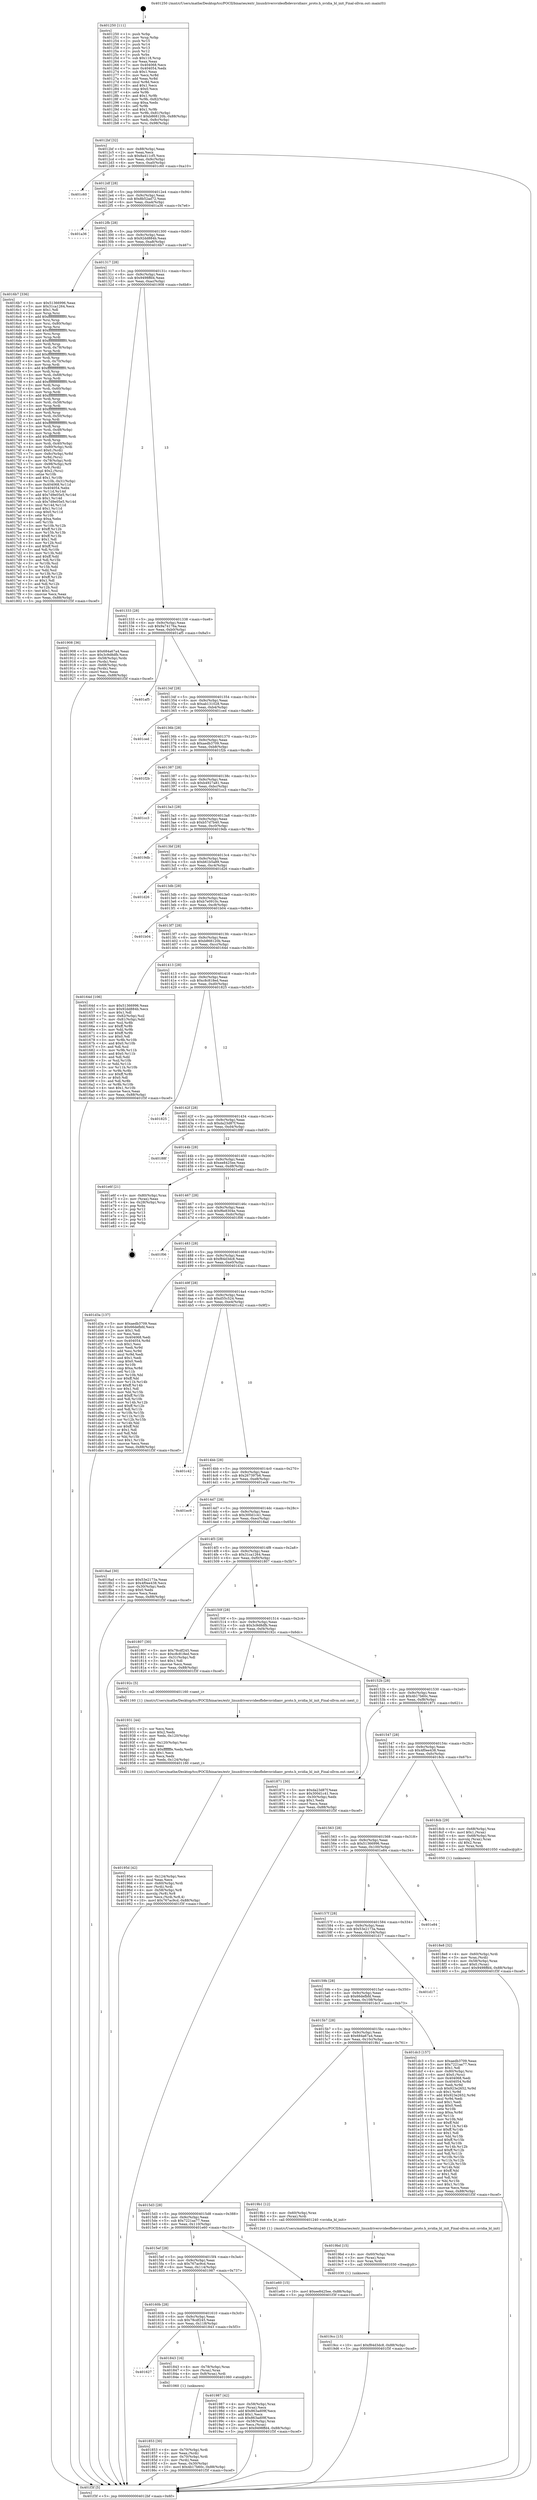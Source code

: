 digraph "0x401250" {
  label = "0x401250 (/mnt/c/Users/mathe/Desktop/tcc/POCII/binaries/extr_linuxdriversvideofbdevnvidianv_proto.h_nvidia_bl_init_Final-ollvm.out::main(0))"
  labelloc = "t"
  node[shape=record]

  Entry [label="",width=0.3,height=0.3,shape=circle,fillcolor=black,style=filled]
  "0x4012bf" [label="{
     0x4012bf [32]\l
     | [instrs]\l
     &nbsp;&nbsp;0x4012bf \<+6\>: mov -0x88(%rbp),%eax\l
     &nbsp;&nbsp;0x4012c5 \<+2\>: mov %eax,%ecx\l
     &nbsp;&nbsp;0x4012c7 \<+6\>: sub $0x8a411cf5,%ecx\l
     &nbsp;&nbsp;0x4012cd \<+6\>: mov %eax,-0x9c(%rbp)\l
     &nbsp;&nbsp;0x4012d3 \<+6\>: mov %ecx,-0xa0(%rbp)\l
     &nbsp;&nbsp;0x4012d9 \<+6\>: je 0000000000401c60 \<main+0xa10\>\l
  }"]
  "0x401c60" [label="{
     0x401c60\l
  }", style=dashed]
  "0x4012df" [label="{
     0x4012df [28]\l
     | [instrs]\l
     &nbsp;&nbsp;0x4012df \<+5\>: jmp 00000000004012e4 \<main+0x94\>\l
     &nbsp;&nbsp;0x4012e4 \<+6\>: mov -0x9c(%rbp),%eax\l
     &nbsp;&nbsp;0x4012ea \<+5\>: sub $0x8b52ad72,%eax\l
     &nbsp;&nbsp;0x4012ef \<+6\>: mov %eax,-0xa4(%rbp)\l
     &nbsp;&nbsp;0x4012f5 \<+6\>: je 0000000000401a36 \<main+0x7e6\>\l
  }"]
  Exit [label="",width=0.3,height=0.3,shape=circle,fillcolor=black,style=filled,peripheries=2]
  "0x401a36" [label="{
     0x401a36\l
  }", style=dashed]
  "0x4012fb" [label="{
     0x4012fb [28]\l
     | [instrs]\l
     &nbsp;&nbsp;0x4012fb \<+5\>: jmp 0000000000401300 \<main+0xb0\>\l
     &nbsp;&nbsp;0x401300 \<+6\>: mov -0x9c(%rbp),%eax\l
     &nbsp;&nbsp;0x401306 \<+5\>: sub $0x92dd884b,%eax\l
     &nbsp;&nbsp;0x40130b \<+6\>: mov %eax,-0xa8(%rbp)\l
     &nbsp;&nbsp;0x401311 \<+6\>: je 00000000004016b7 \<main+0x467\>\l
  }"]
  "0x4019cc" [label="{
     0x4019cc [15]\l
     | [instrs]\l
     &nbsp;&nbsp;0x4019cc \<+10\>: movl $0xf84d3dc8,-0x88(%rbp)\l
     &nbsp;&nbsp;0x4019d6 \<+5\>: jmp 0000000000401f3f \<main+0xcef\>\l
  }"]
  "0x4016b7" [label="{
     0x4016b7 [336]\l
     | [instrs]\l
     &nbsp;&nbsp;0x4016b7 \<+5\>: mov $0x51366996,%eax\l
     &nbsp;&nbsp;0x4016bc \<+5\>: mov $0x31ca1264,%ecx\l
     &nbsp;&nbsp;0x4016c1 \<+2\>: mov $0x1,%dl\l
     &nbsp;&nbsp;0x4016c3 \<+3\>: mov %rsp,%rsi\l
     &nbsp;&nbsp;0x4016c6 \<+4\>: add $0xfffffffffffffff0,%rsi\l
     &nbsp;&nbsp;0x4016ca \<+3\>: mov %rsi,%rsp\l
     &nbsp;&nbsp;0x4016cd \<+4\>: mov %rsi,-0x80(%rbp)\l
     &nbsp;&nbsp;0x4016d1 \<+3\>: mov %rsp,%rsi\l
     &nbsp;&nbsp;0x4016d4 \<+4\>: add $0xfffffffffffffff0,%rsi\l
     &nbsp;&nbsp;0x4016d8 \<+3\>: mov %rsi,%rsp\l
     &nbsp;&nbsp;0x4016db \<+3\>: mov %rsp,%rdi\l
     &nbsp;&nbsp;0x4016de \<+4\>: add $0xfffffffffffffff0,%rdi\l
     &nbsp;&nbsp;0x4016e2 \<+3\>: mov %rdi,%rsp\l
     &nbsp;&nbsp;0x4016e5 \<+4\>: mov %rdi,-0x78(%rbp)\l
     &nbsp;&nbsp;0x4016e9 \<+3\>: mov %rsp,%rdi\l
     &nbsp;&nbsp;0x4016ec \<+4\>: add $0xfffffffffffffff0,%rdi\l
     &nbsp;&nbsp;0x4016f0 \<+3\>: mov %rdi,%rsp\l
     &nbsp;&nbsp;0x4016f3 \<+4\>: mov %rdi,-0x70(%rbp)\l
     &nbsp;&nbsp;0x4016f7 \<+3\>: mov %rsp,%rdi\l
     &nbsp;&nbsp;0x4016fa \<+4\>: add $0xfffffffffffffff0,%rdi\l
     &nbsp;&nbsp;0x4016fe \<+3\>: mov %rdi,%rsp\l
     &nbsp;&nbsp;0x401701 \<+4\>: mov %rdi,-0x68(%rbp)\l
     &nbsp;&nbsp;0x401705 \<+3\>: mov %rsp,%rdi\l
     &nbsp;&nbsp;0x401708 \<+4\>: add $0xfffffffffffffff0,%rdi\l
     &nbsp;&nbsp;0x40170c \<+3\>: mov %rdi,%rsp\l
     &nbsp;&nbsp;0x40170f \<+4\>: mov %rdi,-0x60(%rbp)\l
     &nbsp;&nbsp;0x401713 \<+3\>: mov %rsp,%rdi\l
     &nbsp;&nbsp;0x401716 \<+4\>: add $0xfffffffffffffff0,%rdi\l
     &nbsp;&nbsp;0x40171a \<+3\>: mov %rdi,%rsp\l
     &nbsp;&nbsp;0x40171d \<+4\>: mov %rdi,-0x58(%rbp)\l
     &nbsp;&nbsp;0x401721 \<+3\>: mov %rsp,%rdi\l
     &nbsp;&nbsp;0x401724 \<+4\>: add $0xfffffffffffffff0,%rdi\l
     &nbsp;&nbsp;0x401728 \<+3\>: mov %rdi,%rsp\l
     &nbsp;&nbsp;0x40172b \<+4\>: mov %rdi,-0x50(%rbp)\l
     &nbsp;&nbsp;0x40172f \<+3\>: mov %rsp,%rdi\l
     &nbsp;&nbsp;0x401732 \<+4\>: add $0xfffffffffffffff0,%rdi\l
     &nbsp;&nbsp;0x401736 \<+3\>: mov %rdi,%rsp\l
     &nbsp;&nbsp;0x401739 \<+4\>: mov %rdi,-0x48(%rbp)\l
     &nbsp;&nbsp;0x40173d \<+3\>: mov %rsp,%rdi\l
     &nbsp;&nbsp;0x401740 \<+4\>: add $0xfffffffffffffff0,%rdi\l
     &nbsp;&nbsp;0x401744 \<+3\>: mov %rdi,%rsp\l
     &nbsp;&nbsp;0x401747 \<+4\>: mov %rdi,-0x40(%rbp)\l
     &nbsp;&nbsp;0x40174b \<+4\>: mov -0x80(%rbp),%rdi\l
     &nbsp;&nbsp;0x40174f \<+6\>: movl $0x0,(%rdi)\l
     &nbsp;&nbsp;0x401755 \<+7\>: mov -0x8c(%rbp),%r8d\l
     &nbsp;&nbsp;0x40175c \<+3\>: mov %r8d,(%rsi)\l
     &nbsp;&nbsp;0x40175f \<+4\>: mov -0x78(%rbp),%rdi\l
     &nbsp;&nbsp;0x401763 \<+7\>: mov -0x98(%rbp),%r9\l
     &nbsp;&nbsp;0x40176a \<+3\>: mov %r9,(%rdi)\l
     &nbsp;&nbsp;0x40176d \<+3\>: cmpl $0x2,(%rsi)\l
     &nbsp;&nbsp;0x401770 \<+4\>: setne %r10b\l
     &nbsp;&nbsp;0x401774 \<+4\>: and $0x1,%r10b\l
     &nbsp;&nbsp;0x401778 \<+4\>: mov %r10b,-0x31(%rbp)\l
     &nbsp;&nbsp;0x40177c \<+8\>: mov 0x404068,%r11d\l
     &nbsp;&nbsp;0x401784 \<+7\>: mov 0x404054,%ebx\l
     &nbsp;&nbsp;0x40178b \<+3\>: mov %r11d,%r14d\l
     &nbsp;&nbsp;0x40178e \<+7\>: add $0x7d9e05e5,%r14d\l
     &nbsp;&nbsp;0x401795 \<+4\>: sub $0x1,%r14d\l
     &nbsp;&nbsp;0x401799 \<+7\>: sub $0x7d9e05e5,%r14d\l
     &nbsp;&nbsp;0x4017a0 \<+4\>: imul %r14d,%r11d\l
     &nbsp;&nbsp;0x4017a4 \<+4\>: and $0x1,%r11d\l
     &nbsp;&nbsp;0x4017a8 \<+4\>: cmp $0x0,%r11d\l
     &nbsp;&nbsp;0x4017ac \<+4\>: sete %r10b\l
     &nbsp;&nbsp;0x4017b0 \<+3\>: cmp $0xa,%ebx\l
     &nbsp;&nbsp;0x4017b3 \<+4\>: setl %r15b\l
     &nbsp;&nbsp;0x4017b7 \<+3\>: mov %r10b,%r12b\l
     &nbsp;&nbsp;0x4017ba \<+4\>: xor $0xff,%r12b\l
     &nbsp;&nbsp;0x4017be \<+3\>: mov %r15b,%r13b\l
     &nbsp;&nbsp;0x4017c1 \<+4\>: xor $0xff,%r13b\l
     &nbsp;&nbsp;0x4017c5 \<+3\>: xor $0x1,%dl\l
     &nbsp;&nbsp;0x4017c8 \<+3\>: mov %r12b,%sil\l
     &nbsp;&nbsp;0x4017cb \<+4\>: and $0xff,%sil\l
     &nbsp;&nbsp;0x4017cf \<+3\>: and %dl,%r10b\l
     &nbsp;&nbsp;0x4017d2 \<+3\>: mov %r13b,%dil\l
     &nbsp;&nbsp;0x4017d5 \<+4\>: and $0xff,%dil\l
     &nbsp;&nbsp;0x4017d9 \<+3\>: and %dl,%r15b\l
     &nbsp;&nbsp;0x4017dc \<+3\>: or %r10b,%sil\l
     &nbsp;&nbsp;0x4017df \<+3\>: or %r15b,%dil\l
     &nbsp;&nbsp;0x4017e2 \<+3\>: xor %dil,%sil\l
     &nbsp;&nbsp;0x4017e5 \<+3\>: or %r13b,%r12b\l
     &nbsp;&nbsp;0x4017e8 \<+4\>: xor $0xff,%r12b\l
     &nbsp;&nbsp;0x4017ec \<+3\>: or $0x1,%dl\l
     &nbsp;&nbsp;0x4017ef \<+3\>: and %dl,%r12b\l
     &nbsp;&nbsp;0x4017f2 \<+3\>: or %r12b,%sil\l
     &nbsp;&nbsp;0x4017f5 \<+4\>: test $0x1,%sil\l
     &nbsp;&nbsp;0x4017f9 \<+3\>: cmovne %ecx,%eax\l
     &nbsp;&nbsp;0x4017fc \<+6\>: mov %eax,-0x88(%rbp)\l
     &nbsp;&nbsp;0x401802 \<+5\>: jmp 0000000000401f3f \<main+0xcef\>\l
  }"]
  "0x401317" [label="{
     0x401317 [28]\l
     | [instrs]\l
     &nbsp;&nbsp;0x401317 \<+5\>: jmp 000000000040131c \<main+0xcc\>\l
     &nbsp;&nbsp;0x40131c \<+6\>: mov -0x9c(%rbp),%eax\l
     &nbsp;&nbsp;0x401322 \<+5\>: sub $0x9498ffd4,%eax\l
     &nbsp;&nbsp;0x401327 \<+6\>: mov %eax,-0xac(%rbp)\l
     &nbsp;&nbsp;0x40132d \<+6\>: je 0000000000401908 \<main+0x6b8\>\l
  }"]
  "0x4019bd" [label="{
     0x4019bd [15]\l
     | [instrs]\l
     &nbsp;&nbsp;0x4019bd \<+4\>: mov -0x60(%rbp),%rax\l
     &nbsp;&nbsp;0x4019c1 \<+3\>: mov (%rax),%rax\l
     &nbsp;&nbsp;0x4019c4 \<+3\>: mov %rax,%rdi\l
     &nbsp;&nbsp;0x4019c7 \<+5\>: call 0000000000401030 \<free@plt\>\l
     | [calls]\l
     &nbsp;&nbsp;0x401030 \{1\} (unknown)\l
  }"]
  "0x401908" [label="{
     0x401908 [36]\l
     | [instrs]\l
     &nbsp;&nbsp;0x401908 \<+5\>: mov $0x684a67a4,%eax\l
     &nbsp;&nbsp;0x40190d \<+5\>: mov $0x3c9d8dfb,%ecx\l
     &nbsp;&nbsp;0x401912 \<+4\>: mov -0x58(%rbp),%rdx\l
     &nbsp;&nbsp;0x401916 \<+2\>: mov (%rdx),%esi\l
     &nbsp;&nbsp;0x401918 \<+4\>: mov -0x68(%rbp),%rdx\l
     &nbsp;&nbsp;0x40191c \<+2\>: cmp (%rdx),%esi\l
     &nbsp;&nbsp;0x40191e \<+3\>: cmovl %ecx,%eax\l
     &nbsp;&nbsp;0x401921 \<+6\>: mov %eax,-0x88(%rbp)\l
     &nbsp;&nbsp;0x401927 \<+5\>: jmp 0000000000401f3f \<main+0xcef\>\l
  }"]
  "0x401333" [label="{
     0x401333 [28]\l
     | [instrs]\l
     &nbsp;&nbsp;0x401333 \<+5\>: jmp 0000000000401338 \<main+0xe8\>\l
     &nbsp;&nbsp;0x401338 \<+6\>: mov -0x9c(%rbp),%eax\l
     &nbsp;&nbsp;0x40133e \<+5\>: sub $0x9a74176a,%eax\l
     &nbsp;&nbsp;0x401343 \<+6\>: mov %eax,-0xb0(%rbp)\l
     &nbsp;&nbsp;0x401349 \<+6\>: je 0000000000401af5 \<main+0x8a5\>\l
  }"]
  "0x40195d" [label="{
     0x40195d [42]\l
     | [instrs]\l
     &nbsp;&nbsp;0x40195d \<+6\>: mov -0x124(%rbp),%ecx\l
     &nbsp;&nbsp;0x401963 \<+3\>: imul %eax,%ecx\l
     &nbsp;&nbsp;0x401966 \<+4\>: mov -0x60(%rbp),%rdi\l
     &nbsp;&nbsp;0x40196a \<+3\>: mov (%rdi),%rdi\l
     &nbsp;&nbsp;0x40196d \<+4\>: mov -0x58(%rbp),%r8\l
     &nbsp;&nbsp;0x401971 \<+3\>: movslq (%r8),%r8\l
     &nbsp;&nbsp;0x401974 \<+4\>: mov %ecx,(%rdi,%r8,4)\l
     &nbsp;&nbsp;0x401978 \<+10\>: movl $0x767ac9cd,-0x88(%rbp)\l
     &nbsp;&nbsp;0x401982 \<+5\>: jmp 0000000000401f3f \<main+0xcef\>\l
  }"]
  "0x401af5" [label="{
     0x401af5\l
  }", style=dashed]
  "0x40134f" [label="{
     0x40134f [28]\l
     | [instrs]\l
     &nbsp;&nbsp;0x40134f \<+5\>: jmp 0000000000401354 \<main+0x104\>\l
     &nbsp;&nbsp;0x401354 \<+6\>: mov -0x9c(%rbp),%eax\l
     &nbsp;&nbsp;0x40135a \<+5\>: sub $0xab131028,%eax\l
     &nbsp;&nbsp;0x40135f \<+6\>: mov %eax,-0xb4(%rbp)\l
     &nbsp;&nbsp;0x401365 \<+6\>: je 0000000000401ced \<main+0xa9d\>\l
  }"]
  "0x401931" [label="{
     0x401931 [44]\l
     | [instrs]\l
     &nbsp;&nbsp;0x401931 \<+2\>: xor %ecx,%ecx\l
     &nbsp;&nbsp;0x401933 \<+5\>: mov $0x2,%edx\l
     &nbsp;&nbsp;0x401938 \<+6\>: mov %edx,-0x120(%rbp)\l
     &nbsp;&nbsp;0x40193e \<+1\>: cltd\l
     &nbsp;&nbsp;0x40193f \<+6\>: mov -0x120(%rbp),%esi\l
     &nbsp;&nbsp;0x401945 \<+2\>: idiv %esi\l
     &nbsp;&nbsp;0x401947 \<+6\>: imul $0xfffffffe,%edx,%edx\l
     &nbsp;&nbsp;0x40194d \<+3\>: sub $0x1,%ecx\l
     &nbsp;&nbsp;0x401950 \<+2\>: sub %ecx,%edx\l
     &nbsp;&nbsp;0x401952 \<+6\>: mov %edx,-0x124(%rbp)\l
     &nbsp;&nbsp;0x401958 \<+5\>: call 0000000000401160 \<next_i\>\l
     | [calls]\l
     &nbsp;&nbsp;0x401160 \{1\} (/mnt/c/Users/mathe/Desktop/tcc/POCII/binaries/extr_linuxdriversvideofbdevnvidianv_proto.h_nvidia_bl_init_Final-ollvm.out::next_i)\l
  }"]
  "0x401ced" [label="{
     0x401ced\l
  }", style=dashed]
  "0x40136b" [label="{
     0x40136b [28]\l
     | [instrs]\l
     &nbsp;&nbsp;0x40136b \<+5\>: jmp 0000000000401370 \<main+0x120\>\l
     &nbsp;&nbsp;0x401370 \<+6\>: mov -0x9c(%rbp),%eax\l
     &nbsp;&nbsp;0x401376 \<+5\>: sub $0xaedb3709,%eax\l
     &nbsp;&nbsp;0x40137b \<+6\>: mov %eax,-0xb8(%rbp)\l
     &nbsp;&nbsp;0x401381 \<+6\>: je 0000000000401f2b \<main+0xcdb\>\l
  }"]
  "0x4018e8" [label="{
     0x4018e8 [32]\l
     | [instrs]\l
     &nbsp;&nbsp;0x4018e8 \<+4\>: mov -0x60(%rbp),%rdi\l
     &nbsp;&nbsp;0x4018ec \<+3\>: mov %rax,(%rdi)\l
     &nbsp;&nbsp;0x4018ef \<+4\>: mov -0x58(%rbp),%rax\l
     &nbsp;&nbsp;0x4018f3 \<+6\>: movl $0x0,(%rax)\l
     &nbsp;&nbsp;0x4018f9 \<+10\>: movl $0x9498ffd4,-0x88(%rbp)\l
     &nbsp;&nbsp;0x401903 \<+5\>: jmp 0000000000401f3f \<main+0xcef\>\l
  }"]
  "0x401f2b" [label="{
     0x401f2b\l
  }", style=dashed]
  "0x401387" [label="{
     0x401387 [28]\l
     | [instrs]\l
     &nbsp;&nbsp;0x401387 \<+5\>: jmp 000000000040138c \<main+0x13c\>\l
     &nbsp;&nbsp;0x40138c \<+6\>: mov -0x9c(%rbp),%eax\l
     &nbsp;&nbsp;0x401392 \<+5\>: sub $0xb4927a81,%eax\l
     &nbsp;&nbsp;0x401397 \<+6\>: mov %eax,-0xbc(%rbp)\l
     &nbsp;&nbsp;0x40139d \<+6\>: je 0000000000401cc3 \<main+0xa73\>\l
  }"]
  "0x401853" [label="{
     0x401853 [30]\l
     | [instrs]\l
     &nbsp;&nbsp;0x401853 \<+4\>: mov -0x70(%rbp),%rdi\l
     &nbsp;&nbsp;0x401857 \<+2\>: mov %eax,(%rdi)\l
     &nbsp;&nbsp;0x401859 \<+4\>: mov -0x70(%rbp),%rdi\l
     &nbsp;&nbsp;0x40185d \<+2\>: mov (%rdi),%eax\l
     &nbsp;&nbsp;0x40185f \<+3\>: mov %eax,-0x30(%rbp)\l
     &nbsp;&nbsp;0x401862 \<+10\>: movl $0x4b17b60c,-0x88(%rbp)\l
     &nbsp;&nbsp;0x40186c \<+5\>: jmp 0000000000401f3f \<main+0xcef\>\l
  }"]
  "0x401cc3" [label="{
     0x401cc3\l
  }", style=dashed]
  "0x4013a3" [label="{
     0x4013a3 [28]\l
     | [instrs]\l
     &nbsp;&nbsp;0x4013a3 \<+5\>: jmp 00000000004013a8 \<main+0x158\>\l
     &nbsp;&nbsp;0x4013a8 \<+6\>: mov -0x9c(%rbp),%eax\l
     &nbsp;&nbsp;0x4013ae \<+5\>: sub $0xb57d7b40,%eax\l
     &nbsp;&nbsp;0x4013b3 \<+6\>: mov %eax,-0xc0(%rbp)\l
     &nbsp;&nbsp;0x4013b9 \<+6\>: je 00000000004019db \<main+0x78b\>\l
  }"]
  "0x401627" [label="{
     0x401627\l
  }", style=dashed]
  "0x4019db" [label="{
     0x4019db\l
  }", style=dashed]
  "0x4013bf" [label="{
     0x4013bf [28]\l
     | [instrs]\l
     &nbsp;&nbsp;0x4013bf \<+5\>: jmp 00000000004013c4 \<main+0x174\>\l
     &nbsp;&nbsp;0x4013c4 \<+6\>: mov -0x9c(%rbp),%eax\l
     &nbsp;&nbsp;0x4013ca \<+5\>: sub $0xb61b5a89,%eax\l
     &nbsp;&nbsp;0x4013cf \<+6\>: mov %eax,-0xc4(%rbp)\l
     &nbsp;&nbsp;0x4013d5 \<+6\>: je 0000000000401d26 \<main+0xad6\>\l
  }"]
  "0x401843" [label="{
     0x401843 [16]\l
     | [instrs]\l
     &nbsp;&nbsp;0x401843 \<+4\>: mov -0x78(%rbp),%rax\l
     &nbsp;&nbsp;0x401847 \<+3\>: mov (%rax),%rax\l
     &nbsp;&nbsp;0x40184a \<+4\>: mov 0x8(%rax),%rdi\l
     &nbsp;&nbsp;0x40184e \<+5\>: call 0000000000401060 \<atoi@plt\>\l
     | [calls]\l
     &nbsp;&nbsp;0x401060 \{1\} (unknown)\l
  }"]
  "0x401d26" [label="{
     0x401d26\l
  }", style=dashed]
  "0x4013db" [label="{
     0x4013db [28]\l
     | [instrs]\l
     &nbsp;&nbsp;0x4013db \<+5\>: jmp 00000000004013e0 \<main+0x190\>\l
     &nbsp;&nbsp;0x4013e0 \<+6\>: mov -0x9c(%rbp),%eax\l
     &nbsp;&nbsp;0x4013e6 \<+5\>: sub $0xb7e0910c,%eax\l
     &nbsp;&nbsp;0x4013eb \<+6\>: mov %eax,-0xc8(%rbp)\l
     &nbsp;&nbsp;0x4013f1 \<+6\>: je 0000000000401b04 \<main+0x8b4\>\l
  }"]
  "0x40160b" [label="{
     0x40160b [28]\l
     | [instrs]\l
     &nbsp;&nbsp;0x40160b \<+5\>: jmp 0000000000401610 \<main+0x3c0\>\l
     &nbsp;&nbsp;0x401610 \<+6\>: mov -0x9c(%rbp),%eax\l
     &nbsp;&nbsp;0x401616 \<+5\>: sub $0x78cdf245,%eax\l
     &nbsp;&nbsp;0x40161b \<+6\>: mov %eax,-0x118(%rbp)\l
     &nbsp;&nbsp;0x401621 \<+6\>: je 0000000000401843 \<main+0x5f3\>\l
  }"]
  "0x401b04" [label="{
     0x401b04\l
  }", style=dashed]
  "0x4013f7" [label="{
     0x4013f7 [28]\l
     | [instrs]\l
     &nbsp;&nbsp;0x4013f7 \<+5\>: jmp 00000000004013fc \<main+0x1ac\>\l
     &nbsp;&nbsp;0x4013fc \<+6\>: mov -0x9c(%rbp),%eax\l
     &nbsp;&nbsp;0x401402 \<+5\>: sub $0xb868120b,%eax\l
     &nbsp;&nbsp;0x401407 \<+6\>: mov %eax,-0xcc(%rbp)\l
     &nbsp;&nbsp;0x40140d \<+6\>: je 000000000040164d \<main+0x3fd\>\l
  }"]
  "0x401987" [label="{
     0x401987 [42]\l
     | [instrs]\l
     &nbsp;&nbsp;0x401987 \<+4\>: mov -0x58(%rbp),%rax\l
     &nbsp;&nbsp;0x40198b \<+2\>: mov (%rax),%ecx\l
     &nbsp;&nbsp;0x40198d \<+6\>: add $0x863ad09f,%ecx\l
     &nbsp;&nbsp;0x401993 \<+3\>: add $0x1,%ecx\l
     &nbsp;&nbsp;0x401996 \<+6\>: sub $0x863ad09f,%ecx\l
     &nbsp;&nbsp;0x40199c \<+4\>: mov -0x58(%rbp),%rax\l
     &nbsp;&nbsp;0x4019a0 \<+2\>: mov %ecx,(%rax)\l
     &nbsp;&nbsp;0x4019a2 \<+10\>: movl $0x9498ffd4,-0x88(%rbp)\l
     &nbsp;&nbsp;0x4019ac \<+5\>: jmp 0000000000401f3f \<main+0xcef\>\l
  }"]
  "0x40164d" [label="{
     0x40164d [106]\l
     | [instrs]\l
     &nbsp;&nbsp;0x40164d \<+5\>: mov $0x51366996,%eax\l
     &nbsp;&nbsp;0x401652 \<+5\>: mov $0x92dd884b,%ecx\l
     &nbsp;&nbsp;0x401657 \<+2\>: mov $0x1,%dl\l
     &nbsp;&nbsp;0x401659 \<+7\>: mov -0x82(%rbp),%sil\l
     &nbsp;&nbsp;0x401660 \<+7\>: mov -0x81(%rbp),%dil\l
     &nbsp;&nbsp;0x401667 \<+3\>: mov %sil,%r8b\l
     &nbsp;&nbsp;0x40166a \<+4\>: xor $0xff,%r8b\l
     &nbsp;&nbsp;0x40166e \<+3\>: mov %dil,%r9b\l
     &nbsp;&nbsp;0x401671 \<+4\>: xor $0xff,%r9b\l
     &nbsp;&nbsp;0x401675 \<+3\>: xor $0x0,%dl\l
     &nbsp;&nbsp;0x401678 \<+3\>: mov %r8b,%r10b\l
     &nbsp;&nbsp;0x40167b \<+4\>: and $0x0,%r10b\l
     &nbsp;&nbsp;0x40167f \<+3\>: and %dl,%sil\l
     &nbsp;&nbsp;0x401682 \<+3\>: mov %r9b,%r11b\l
     &nbsp;&nbsp;0x401685 \<+4\>: and $0x0,%r11b\l
     &nbsp;&nbsp;0x401689 \<+3\>: and %dl,%dil\l
     &nbsp;&nbsp;0x40168c \<+3\>: or %sil,%r10b\l
     &nbsp;&nbsp;0x40168f \<+3\>: or %dil,%r11b\l
     &nbsp;&nbsp;0x401692 \<+3\>: xor %r11b,%r10b\l
     &nbsp;&nbsp;0x401695 \<+3\>: or %r9b,%r8b\l
     &nbsp;&nbsp;0x401698 \<+4\>: xor $0xff,%r8b\l
     &nbsp;&nbsp;0x40169c \<+3\>: or $0x0,%dl\l
     &nbsp;&nbsp;0x40169f \<+3\>: and %dl,%r8b\l
     &nbsp;&nbsp;0x4016a2 \<+3\>: or %r8b,%r10b\l
     &nbsp;&nbsp;0x4016a5 \<+4\>: test $0x1,%r10b\l
     &nbsp;&nbsp;0x4016a9 \<+3\>: cmovne %ecx,%eax\l
     &nbsp;&nbsp;0x4016ac \<+6\>: mov %eax,-0x88(%rbp)\l
     &nbsp;&nbsp;0x4016b2 \<+5\>: jmp 0000000000401f3f \<main+0xcef\>\l
  }"]
  "0x401413" [label="{
     0x401413 [28]\l
     | [instrs]\l
     &nbsp;&nbsp;0x401413 \<+5\>: jmp 0000000000401418 \<main+0x1c8\>\l
     &nbsp;&nbsp;0x401418 \<+6\>: mov -0x9c(%rbp),%eax\l
     &nbsp;&nbsp;0x40141e \<+5\>: sub $0xc8c818ed,%eax\l
     &nbsp;&nbsp;0x401423 \<+6\>: mov %eax,-0xd0(%rbp)\l
     &nbsp;&nbsp;0x401429 \<+6\>: je 0000000000401825 \<main+0x5d5\>\l
  }"]
  "0x401f3f" [label="{
     0x401f3f [5]\l
     | [instrs]\l
     &nbsp;&nbsp;0x401f3f \<+5\>: jmp 00000000004012bf \<main+0x6f\>\l
  }"]
  "0x401250" [label="{
     0x401250 [111]\l
     | [instrs]\l
     &nbsp;&nbsp;0x401250 \<+1\>: push %rbp\l
     &nbsp;&nbsp;0x401251 \<+3\>: mov %rsp,%rbp\l
     &nbsp;&nbsp;0x401254 \<+2\>: push %r15\l
     &nbsp;&nbsp;0x401256 \<+2\>: push %r14\l
     &nbsp;&nbsp;0x401258 \<+2\>: push %r13\l
     &nbsp;&nbsp;0x40125a \<+2\>: push %r12\l
     &nbsp;&nbsp;0x40125c \<+1\>: push %rbx\l
     &nbsp;&nbsp;0x40125d \<+7\>: sub $0x118,%rsp\l
     &nbsp;&nbsp;0x401264 \<+2\>: xor %eax,%eax\l
     &nbsp;&nbsp;0x401266 \<+7\>: mov 0x404068,%ecx\l
     &nbsp;&nbsp;0x40126d \<+7\>: mov 0x404054,%edx\l
     &nbsp;&nbsp;0x401274 \<+3\>: sub $0x1,%eax\l
     &nbsp;&nbsp;0x401277 \<+3\>: mov %ecx,%r8d\l
     &nbsp;&nbsp;0x40127a \<+3\>: add %eax,%r8d\l
     &nbsp;&nbsp;0x40127d \<+4\>: imul %r8d,%ecx\l
     &nbsp;&nbsp;0x401281 \<+3\>: and $0x1,%ecx\l
     &nbsp;&nbsp;0x401284 \<+3\>: cmp $0x0,%ecx\l
     &nbsp;&nbsp;0x401287 \<+4\>: sete %r9b\l
     &nbsp;&nbsp;0x40128b \<+4\>: and $0x1,%r9b\l
     &nbsp;&nbsp;0x40128f \<+7\>: mov %r9b,-0x82(%rbp)\l
     &nbsp;&nbsp;0x401296 \<+3\>: cmp $0xa,%edx\l
     &nbsp;&nbsp;0x401299 \<+4\>: setl %r9b\l
     &nbsp;&nbsp;0x40129d \<+4\>: and $0x1,%r9b\l
     &nbsp;&nbsp;0x4012a1 \<+7\>: mov %r9b,-0x81(%rbp)\l
     &nbsp;&nbsp;0x4012a8 \<+10\>: movl $0xb868120b,-0x88(%rbp)\l
     &nbsp;&nbsp;0x4012b2 \<+6\>: mov %edi,-0x8c(%rbp)\l
     &nbsp;&nbsp;0x4012b8 \<+7\>: mov %rsi,-0x98(%rbp)\l
  }"]
  "0x4015ef" [label="{
     0x4015ef [28]\l
     | [instrs]\l
     &nbsp;&nbsp;0x4015ef \<+5\>: jmp 00000000004015f4 \<main+0x3a4\>\l
     &nbsp;&nbsp;0x4015f4 \<+6\>: mov -0x9c(%rbp),%eax\l
     &nbsp;&nbsp;0x4015fa \<+5\>: sub $0x767ac9cd,%eax\l
     &nbsp;&nbsp;0x4015ff \<+6\>: mov %eax,-0x114(%rbp)\l
     &nbsp;&nbsp;0x401605 \<+6\>: je 0000000000401987 \<main+0x737\>\l
  }"]
  "0x401e60" [label="{
     0x401e60 [15]\l
     | [instrs]\l
     &nbsp;&nbsp;0x401e60 \<+10\>: movl $0xee8425ee,-0x88(%rbp)\l
     &nbsp;&nbsp;0x401e6a \<+5\>: jmp 0000000000401f3f \<main+0xcef\>\l
  }"]
  "0x401825" [label="{
     0x401825\l
  }", style=dashed]
  "0x40142f" [label="{
     0x40142f [28]\l
     | [instrs]\l
     &nbsp;&nbsp;0x40142f \<+5\>: jmp 0000000000401434 \<main+0x1e4\>\l
     &nbsp;&nbsp;0x401434 \<+6\>: mov -0x9c(%rbp),%eax\l
     &nbsp;&nbsp;0x40143a \<+5\>: sub $0xda23d87f,%eax\l
     &nbsp;&nbsp;0x40143f \<+6\>: mov %eax,-0xd4(%rbp)\l
     &nbsp;&nbsp;0x401445 \<+6\>: je 000000000040188f \<main+0x63f\>\l
  }"]
  "0x4015d3" [label="{
     0x4015d3 [28]\l
     | [instrs]\l
     &nbsp;&nbsp;0x4015d3 \<+5\>: jmp 00000000004015d8 \<main+0x388\>\l
     &nbsp;&nbsp;0x4015d8 \<+6\>: mov -0x9c(%rbp),%eax\l
     &nbsp;&nbsp;0x4015de \<+5\>: sub $0x7221aa77,%eax\l
     &nbsp;&nbsp;0x4015e3 \<+6\>: mov %eax,-0x110(%rbp)\l
     &nbsp;&nbsp;0x4015e9 \<+6\>: je 0000000000401e60 \<main+0xc10\>\l
  }"]
  "0x40188f" [label="{
     0x40188f\l
  }", style=dashed]
  "0x40144b" [label="{
     0x40144b [28]\l
     | [instrs]\l
     &nbsp;&nbsp;0x40144b \<+5\>: jmp 0000000000401450 \<main+0x200\>\l
     &nbsp;&nbsp;0x401450 \<+6\>: mov -0x9c(%rbp),%eax\l
     &nbsp;&nbsp;0x401456 \<+5\>: sub $0xee8425ee,%eax\l
     &nbsp;&nbsp;0x40145b \<+6\>: mov %eax,-0xd8(%rbp)\l
     &nbsp;&nbsp;0x401461 \<+6\>: je 0000000000401e6f \<main+0xc1f\>\l
  }"]
  "0x4019b1" [label="{
     0x4019b1 [12]\l
     | [instrs]\l
     &nbsp;&nbsp;0x4019b1 \<+4\>: mov -0x60(%rbp),%rax\l
     &nbsp;&nbsp;0x4019b5 \<+3\>: mov (%rax),%rdi\l
     &nbsp;&nbsp;0x4019b8 \<+5\>: call 0000000000401240 \<nvidia_bl_init\>\l
     | [calls]\l
     &nbsp;&nbsp;0x401240 \{1\} (/mnt/c/Users/mathe/Desktop/tcc/POCII/binaries/extr_linuxdriversvideofbdevnvidianv_proto.h_nvidia_bl_init_Final-ollvm.out::nvidia_bl_init)\l
  }"]
  "0x401e6f" [label="{
     0x401e6f [21]\l
     | [instrs]\l
     &nbsp;&nbsp;0x401e6f \<+4\>: mov -0x80(%rbp),%rax\l
     &nbsp;&nbsp;0x401e73 \<+2\>: mov (%rax),%eax\l
     &nbsp;&nbsp;0x401e75 \<+4\>: lea -0x28(%rbp),%rsp\l
     &nbsp;&nbsp;0x401e79 \<+1\>: pop %rbx\l
     &nbsp;&nbsp;0x401e7a \<+2\>: pop %r12\l
     &nbsp;&nbsp;0x401e7c \<+2\>: pop %r13\l
     &nbsp;&nbsp;0x401e7e \<+2\>: pop %r14\l
     &nbsp;&nbsp;0x401e80 \<+2\>: pop %r15\l
     &nbsp;&nbsp;0x401e82 \<+1\>: pop %rbp\l
     &nbsp;&nbsp;0x401e83 \<+1\>: ret\l
  }"]
  "0x401467" [label="{
     0x401467 [28]\l
     | [instrs]\l
     &nbsp;&nbsp;0x401467 \<+5\>: jmp 000000000040146c \<main+0x21c\>\l
     &nbsp;&nbsp;0x40146c \<+6\>: mov -0x9c(%rbp),%eax\l
     &nbsp;&nbsp;0x401472 \<+5\>: sub $0xf6e8304e,%eax\l
     &nbsp;&nbsp;0x401477 \<+6\>: mov %eax,-0xdc(%rbp)\l
     &nbsp;&nbsp;0x40147d \<+6\>: je 0000000000401f06 \<main+0xcb6\>\l
  }"]
  "0x4015b7" [label="{
     0x4015b7 [28]\l
     | [instrs]\l
     &nbsp;&nbsp;0x4015b7 \<+5\>: jmp 00000000004015bc \<main+0x36c\>\l
     &nbsp;&nbsp;0x4015bc \<+6\>: mov -0x9c(%rbp),%eax\l
     &nbsp;&nbsp;0x4015c2 \<+5\>: sub $0x684a67a4,%eax\l
     &nbsp;&nbsp;0x4015c7 \<+6\>: mov %eax,-0x10c(%rbp)\l
     &nbsp;&nbsp;0x4015cd \<+6\>: je 00000000004019b1 \<main+0x761\>\l
  }"]
  "0x401f06" [label="{
     0x401f06\l
  }", style=dashed]
  "0x401483" [label="{
     0x401483 [28]\l
     | [instrs]\l
     &nbsp;&nbsp;0x401483 \<+5\>: jmp 0000000000401488 \<main+0x238\>\l
     &nbsp;&nbsp;0x401488 \<+6\>: mov -0x9c(%rbp),%eax\l
     &nbsp;&nbsp;0x40148e \<+5\>: sub $0xf84d3dc8,%eax\l
     &nbsp;&nbsp;0x401493 \<+6\>: mov %eax,-0xe0(%rbp)\l
     &nbsp;&nbsp;0x401499 \<+6\>: je 0000000000401d3a \<main+0xaea\>\l
  }"]
  "0x401dc3" [label="{
     0x401dc3 [157]\l
     | [instrs]\l
     &nbsp;&nbsp;0x401dc3 \<+5\>: mov $0xaedb3709,%eax\l
     &nbsp;&nbsp;0x401dc8 \<+5\>: mov $0x7221aa77,%ecx\l
     &nbsp;&nbsp;0x401dcd \<+2\>: mov $0x1,%dl\l
     &nbsp;&nbsp;0x401dcf \<+4\>: mov -0x80(%rbp),%rsi\l
     &nbsp;&nbsp;0x401dd3 \<+6\>: movl $0x0,(%rsi)\l
     &nbsp;&nbsp;0x401dd9 \<+7\>: mov 0x404068,%edi\l
     &nbsp;&nbsp;0x401de0 \<+8\>: mov 0x404054,%r8d\l
     &nbsp;&nbsp;0x401de8 \<+3\>: mov %edi,%r9d\l
     &nbsp;&nbsp;0x401deb \<+7\>: sub $0x923e2652,%r9d\l
     &nbsp;&nbsp;0x401df2 \<+4\>: sub $0x1,%r9d\l
     &nbsp;&nbsp;0x401df6 \<+7\>: add $0x923e2652,%r9d\l
     &nbsp;&nbsp;0x401dfd \<+4\>: imul %r9d,%edi\l
     &nbsp;&nbsp;0x401e01 \<+3\>: and $0x1,%edi\l
     &nbsp;&nbsp;0x401e04 \<+3\>: cmp $0x0,%edi\l
     &nbsp;&nbsp;0x401e07 \<+4\>: sete %r10b\l
     &nbsp;&nbsp;0x401e0b \<+4\>: cmp $0xa,%r8d\l
     &nbsp;&nbsp;0x401e0f \<+4\>: setl %r11b\l
     &nbsp;&nbsp;0x401e13 \<+3\>: mov %r10b,%bl\l
     &nbsp;&nbsp;0x401e16 \<+3\>: xor $0xff,%bl\l
     &nbsp;&nbsp;0x401e19 \<+3\>: mov %r11b,%r14b\l
     &nbsp;&nbsp;0x401e1c \<+4\>: xor $0xff,%r14b\l
     &nbsp;&nbsp;0x401e20 \<+3\>: xor $0x1,%dl\l
     &nbsp;&nbsp;0x401e23 \<+3\>: mov %bl,%r15b\l
     &nbsp;&nbsp;0x401e26 \<+4\>: and $0xff,%r15b\l
     &nbsp;&nbsp;0x401e2a \<+3\>: and %dl,%r10b\l
     &nbsp;&nbsp;0x401e2d \<+3\>: mov %r14b,%r12b\l
     &nbsp;&nbsp;0x401e30 \<+4\>: and $0xff,%r12b\l
     &nbsp;&nbsp;0x401e34 \<+3\>: and %dl,%r11b\l
     &nbsp;&nbsp;0x401e37 \<+3\>: or %r10b,%r15b\l
     &nbsp;&nbsp;0x401e3a \<+3\>: or %r11b,%r12b\l
     &nbsp;&nbsp;0x401e3d \<+3\>: xor %r12b,%r15b\l
     &nbsp;&nbsp;0x401e40 \<+3\>: or %r14b,%bl\l
     &nbsp;&nbsp;0x401e43 \<+3\>: xor $0xff,%bl\l
     &nbsp;&nbsp;0x401e46 \<+3\>: or $0x1,%dl\l
     &nbsp;&nbsp;0x401e49 \<+2\>: and %dl,%bl\l
     &nbsp;&nbsp;0x401e4b \<+3\>: or %bl,%r15b\l
     &nbsp;&nbsp;0x401e4e \<+4\>: test $0x1,%r15b\l
     &nbsp;&nbsp;0x401e52 \<+3\>: cmovne %ecx,%eax\l
     &nbsp;&nbsp;0x401e55 \<+6\>: mov %eax,-0x88(%rbp)\l
     &nbsp;&nbsp;0x401e5b \<+5\>: jmp 0000000000401f3f \<main+0xcef\>\l
  }"]
  "0x401d3a" [label="{
     0x401d3a [137]\l
     | [instrs]\l
     &nbsp;&nbsp;0x401d3a \<+5\>: mov $0xaedb3709,%eax\l
     &nbsp;&nbsp;0x401d3f \<+5\>: mov $0x66defbfd,%ecx\l
     &nbsp;&nbsp;0x401d44 \<+2\>: mov $0x1,%dl\l
     &nbsp;&nbsp;0x401d46 \<+2\>: xor %esi,%esi\l
     &nbsp;&nbsp;0x401d48 \<+7\>: mov 0x404068,%edi\l
     &nbsp;&nbsp;0x401d4f \<+8\>: mov 0x404054,%r8d\l
     &nbsp;&nbsp;0x401d57 \<+3\>: sub $0x1,%esi\l
     &nbsp;&nbsp;0x401d5a \<+3\>: mov %edi,%r9d\l
     &nbsp;&nbsp;0x401d5d \<+3\>: add %esi,%r9d\l
     &nbsp;&nbsp;0x401d60 \<+4\>: imul %r9d,%edi\l
     &nbsp;&nbsp;0x401d64 \<+3\>: and $0x1,%edi\l
     &nbsp;&nbsp;0x401d67 \<+3\>: cmp $0x0,%edi\l
     &nbsp;&nbsp;0x401d6a \<+4\>: sete %r10b\l
     &nbsp;&nbsp;0x401d6e \<+4\>: cmp $0xa,%r8d\l
     &nbsp;&nbsp;0x401d72 \<+4\>: setl %r11b\l
     &nbsp;&nbsp;0x401d76 \<+3\>: mov %r10b,%bl\l
     &nbsp;&nbsp;0x401d79 \<+3\>: xor $0xff,%bl\l
     &nbsp;&nbsp;0x401d7c \<+3\>: mov %r11b,%r14b\l
     &nbsp;&nbsp;0x401d7f \<+4\>: xor $0xff,%r14b\l
     &nbsp;&nbsp;0x401d83 \<+3\>: xor $0x1,%dl\l
     &nbsp;&nbsp;0x401d86 \<+3\>: mov %bl,%r15b\l
     &nbsp;&nbsp;0x401d89 \<+4\>: and $0xff,%r15b\l
     &nbsp;&nbsp;0x401d8d \<+3\>: and %dl,%r10b\l
     &nbsp;&nbsp;0x401d90 \<+3\>: mov %r14b,%r12b\l
     &nbsp;&nbsp;0x401d93 \<+4\>: and $0xff,%r12b\l
     &nbsp;&nbsp;0x401d97 \<+3\>: and %dl,%r11b\l
     &nbsp;&nbsp;0x401d9a \<+3\>: or %r10b,%r15b\l
     &nbsp;&nbsp;0x401d9d \<+3\>: or %r11b,%r12b\l
     &nbsp;&nbsp;0x401da0 \<+3\>: xor %r12b,%r15b\l
     &nbsp;&nbsp;0x401da3 \<+3\>: or %r14b,%bl\l
     &nbsp;&nbsp;0x401da6 \<+3\>: xor $0xff,%bl\l
     &nbsp;&nbsp;0x401da9 \<+3\>: or $0x1,%dl\l
     &nbsp;&nbsp;0x401dac \<+2\>: and %dl,%bl\l
     &nbsp;&nbsp;0x401dae \<+3\>: or %bl,%r15b\l
     &nbsp;&nbsp;0x401db1 \<+4\>: test $0x1,%r15b\l
     &nbsp;&nbsp;0x401db5 \<+3\>: cmovne %ecx,%eax\l
     &nbsp;&nbsp;0x401db8 \<+6\>: mov %eax,-0x88(%rbp)\l
     &nbsp;&nbsp;0x401dbe \<+5\>: jmp 0000000000401f3f \<main+0xcef\>\l
  }"]
  "0x40149f" [label="{
     0x40149f [28]\l
     | [instrs]\l
     &nbsp;&nbsp;0x40149f \<+5\>: jmp 00000000004014a4 \<main+0x254\>\l
     &nbsp;&nbsp;0x4014a4 \<+6\>: mov -0x9c(%rbp),%eax\l
     &nbsp;&nbsp;0x4014aa \<+5\>: sub $0xd55c524,%eax\l
     &nbsp;&nbsp;0x4014af \<+6\>: mov %eax,-0xe4(%rbp)\l
     &nbsp;&nbsp;0x4014b5 \<+6\>: je 0000000000401c42 \<main+0x9f2\>\l
  }"]
  "0x40159b" [label="{
     0x40159b [28]\l
     | [instrs]\l
     &nbsp;&nbsp;0x40159b \<+5\>: jmp 00000000004015a0 \<main+0x350\>\l
     &nbsp;&nbsp;0x4015a0 \<+6\>: mov -0x9c(%rbp),%eax\l
     &nbsp;&nbsp;0x4015a6 \<+5\>: sub $0x66defbfd,%eax\l
     &nbsp;&nbsp;0x4015ab \<+6\>: mov %eax,-0x108(%rbp)\l
     &nbsp;&nbsp;0x4015b1 \<+6\>: je 0000000000401dc3 \<main+0xb73\>\l
  }"]
  "0x401c42" [label="{
     0x401c42\l
  }", style=dashed]
  "0x4014bb" [label="{
     0x4014bb [28]\l
     | [instrs]\l
     &nbsp;&nbsp;0x4014bb \<+5\>: jmp 00000000004014c0 \<main+0x270\>\l
     &nbsp;&nbsp;0x4014c0 \<+6\>: mov -0x9c(%rbp),%eax\l
     &nbsp;&nbsp;0x4014c6 \<+5\>: sub $0x267397b6,%eax\l
     &nbsp;&nbsp;0x4014cb \<+6\>: mov %eax,-0xe8(%rbp)\l
     &nbsp;&nbsp;0x4014d1 \<+6\>: je 0000000000401ec9 \<main+0xc79\>\l
  }"]
  "0x401d17" [label="{
     0x401d17\l
  }", style=dashed]
  "0x401ec9" [label="{
     0x401ec9\l
  }", style=dashed]
  "0x4014d7" [label="{
     0x4014d7 [28]\l
     | [instrs]\l
     &nbsp;&nbsp;0x4014d7 \<+5\>: jmp 00000000004014dc \<main+0x28c\>\l
     &nbsp;&nbsp;0x4014dc \<+6\>: mov -0x9c(%rbp),%eax\l
     &nbsp;&nbsp;0x4014e2 \<+5\>: sub $0x300d1c41,%eax\l
     &nbsp;&nbsp;0x4014e7 \<+6\>: mov %eax,-0xec(%rbp)\l
     &nbsp;&nbsp;0x4014ed \<+6\>: je 00000000004018ad \<main+0x65d\>\l
  }"]
  "0x40157f" [label="{
     0x40157f [28]\l
     | [instrs]\l
     &nbsp;&nbsp;0x40157f \<+5\>: jmp 0000000000401584 \<main+0x334\>\l
     &nbsp;&nbsp;0x401584 \<+6\>: mov -0x9c(%rbp),%eax\l
     &nbsp;&nbsp;0x40158a \<+5\>: sub $0x53e2173a,%eax\l
     &nbsp;&nbsp;0x40158f \<+6\>: mov %eax,-0x104(%rbp)\l
     &nbsp;&nbsp;0x401595 \<+6\>: je 0000000000401d17 \<main+0xac7\>\l
  }"]
  "0x4018ad" [label="{
     0x4018ad [30]\l
     | [instrs]\l
     &nbsp;&nbsp;0x4018ad \<+5\>: mov $0x53e2173a,%eax\l
     &nbsp;&nbsp;0x4018b2 \<+5\>: mov $0x4f0ee438,%ecx\l
     &nbsp;&nbsp;0x4018b7 \<+3\>: mov -0x30(%rbp),%edx\l
     &nbsp;&nbsp;0x4018ba \<+3\>: cmp $0x0,%edx\l
     &nbsp;&nbsp;0x4018bd \<+3\>: cmove %ecx,%eax\l
     &nbsp;&nbsp;0x4018c0 \<+6\>: mov %eax,-0x88(%rbp)\l
     &nbsp;&nbsp;0x4018c6 \<+5\>: jmp 0000000000401f3f \<main+0xcef\>\l
  }"]
  "0x4014f3" [label="{
     0x4014f3 [28]\l
     | [instrs]\l
     &nbsp;&nbsp;0x4014f3 \<+5\>: jmp 00000000004014f8 \<main+0x2a8\>\l
     &nbsp;&nbsp;0x4014f8 \<+6\>: mov -0x9c(%rbp),%eax\l
     &nbsp;&nbsp;0x4014fe \<+5\>: sub $0x31ca1264,%eax\l
     &nbsp;&nbsp;0x401503 \<+6\>: mov %eax,-0xf0(%rbp)\l
     &nbsp;&nbsp;0x401509 \<+6\>: je 0000000000401807 \<main+0x5b7\>\l
  }"]
  "0x401e84" [label="{
     0x401e84\l
  }", style=dashed]
  "0x401807" [label="{
     0x401807 [30]\l
     | [instrs]\l
     &nbsp;&nbsp;0x401807 \<+5\>: mov $0x78cdf245,%eax\l
     &nbsp;&nbsp;0x40180c \<+5\>: mov $0xc8c818ed,%ecx\l
     &nbsp;&nbsp;0x401811 \<+3\>: mov -0x31(%rbp),%dl\l
     &nbsp;&nbsp;0x401814 \<+3\>: test $0x1,%dl\l
     &nbsp;&nbsp;0x401817 \<+3\>: cmovne %ecx,%eax\l
     &nbsp;&nbsp;0x40181a \<+6\>: mov %eax,-0x88(%rbp)\l
     &nbsp;&nbsp;0x401820 \<+5\>: jmp 0000000000401f3f \<main+0xcef\>\l
  }"]
  "0x40150f" [label="{
     0x40150f [28]\l
     | [instrs]\l
     &nbsp;&nbsp;0x40150f \<+5\>: jmp 0000000000401514 \<main+0x2c4\>\l
     &nbsp;&nbsp;0x401514 \<+6\>: mov -0x9c(%rbp),%eax\l
     &nbsp;&nbsp;0x40151a \<+5\>: sub $0x3c9d8dfb,%eax\l
     &nbsp;&nbsp;0x40151f \<+6\>: mov %eax,-0xf4(%rbp)\l
     &nbsp;&nbsp;0x401525 \<+6\>: je 000000000040192c \<main+0x6dc\>\l
  }"]
  "0x401563" [label="{
     0x401563 [28]\l
     | [instrs]\l
     &nbsp;&nbsp;0x401563 \<+5\>: jmp 0000000000401568 \<main+0x318\>\l
     &nbsp;&nbsp;0x401568 \<+6\>: mov -0x9c(%rbp),%eax\l
     &nbsp;&nbsp;0x40156e \<+5\>: sub $0x51366996,%eax\l
     &nbsp;&nbsp;0x401573 \<+6\>: mov %eax,-0x100(%rbp)\l
     &nbsp;&nbsp;0x401579 \<+6\>: je 0000000000401e84 \<main+0xc34\>\l
  }"]
  "0x40192c" [label="{
     0x40192c [5]\l
     | [instrs]\l
     &nbsp;&nbsp;0x40192c \<+5\>: call 0000000000401160 \<next_i\>\l
     | [calls]\l
     &nbsp;&nbsp;0x401160 \{1\} (/mnt/c/Users/mathe/Desktop/tcc/POCII/binaries/extr_linuxdriversvideofbdevnvidianv_proto.h_nvidia_bl_init_Final-ollvm.out::next_i)\l
  }"]
  "0x40152b" [label="{
     0x40152b [28]\l
     | [instrs]\l
     &nbsp;&nbsp;0x40152b \<+5\>: jmp 0000000000401530 \<main+0x2e0\>\l
     &nbsp;&nbsp;0x401530 \<+6\>: mov -0x9c(%rbp),%eax\l
     &nbsp;&nbsp;0x401536 \<+5\>: sub $0x4b17b60c,%eax\l
     &nbsp;&nbsp;0x40153b \<+6\>: mov %eax,-0xf8(%rbp)\l
     &nbsp;&nbsp;0x401541 \<+6\>: je 0000000000401871 \<main+0x621\>\l
  }"]
  "0x4018cb" [label="{
     0x4018cb [29]\l
     | [instrs]\l
     &nbsp;&nbsp;0x4018cb \<+4\>: mov -0x68(%rbp),%rax\l
     &nbsp;&nbsp;0x4018cf \<+6\>: movl $0x1,(%rax)\l
     &nbsp;&nbsp;0x4018d5 \<+4\>: mov -0x68(%rbp),%rax\l
     &nbsp;&nbsp;0x4018d9 \<+3\>: movslq (%rax),%rax\l
     &nbsp;&nbsp;0x4018dc \<+4\>: shl $0x2,%rax\l
     &nbsp;&nbsp;0x4018e0 \<+3\>: mov %rax,%rdi\l
     &nbsp;&nbsp;0x4018e3 \<+5\>: call 0000000000401050 \<malloc@plt\>\l
     | [calls]\l
     &nbsp;&nbsp;0x401050 \{1\} (unknown)\l
  }"]
  "0x401871" [label="{
     0x401871 [30]\l
     | [instrs]\l
     &nbsp;&nbsp;0x401871 \<+5\>: mov $0xda23d87f,%eax\l
     &nbsp;&nbsp;0x401876 \<+5\>: mov $0x300d1c41,%ecx\l
     &nbsp;&nbsp;0x40187b \<+3\>: mov -0x30(%rbp),%edx\l
     &nbsp;&nbsp;0x40187e \<+3\>: cmp $0x1,%edx\l
     &nbsp;&nbsp;0x401881 \<+3\>: cmovl %ecx,%eax\l
     &nbsp;&nbsp;0x401884 \<+6\>: mov %eax,-0x88(%rbp)\l
     &nbsp;&nbsp;0x40188a \<+5\>: jmp 0000000000401f3f \<main+0xcef\>\l
  }"]
  "0x401547" [label="{
     0x401547 [28]\l
     | [instrs]\l
     &nbsp;&nbsp;0x401547 \<+5\>: jmp 000000000040154c \<main+0x2fc\>\l
     &nbsp;&nbsp;0x40154c \<+6\>: mov -0x9c(%rbp),%eax\l
     &nbsp;&nbsp;0x401552 \<+5\>: sub $0x4f0ee438,%eax\l
     &nbsp;&nbsp;0x401557 \<+6\>: mov %eax,-0xfc(%rbp)\l
     &nbsp;&nbsp;0x40155d \<+6\>: je 00000000004018cb \<main+0x67b\>\l
  }"]
  Entry -> "0x401250" [label=" 1"]
  "0x4012bf" -> "0x401c60" [label=" 0"]
  "0x4012bf" -> "0x4012df" [label=" 16"]
  "0x401e6f" -> Exit [label=" 1"]
  "0x4012df" -> "0x401a36" [label=" 0"]
  "0x4012df" -> "0x4012fb" [label=" 16"]
  "0x401e60" -> "0x401f3f" [label=" 1"]
  "0x4012fb" -> "0x4016b7" [label=" 1"]
  "0x4012fb" -> "0x401317" [label=" 15"]
  "0x401dc3" -> "0x401f3f" [label=" 1"]
  "0x401317" -> "0x401908" [label=" 2"]
  "0x401317" -> "0x401333" [label=" 13"]
  "0x401d3a" -> "0x401f3f" [label=" 1"]
  "0x401333" -> "0x401af5" [label=" 0"]
  "0x401333" -> "0x40134f" [label=" 13"]
  "0x4019cc" -> "0x401f3f" [label=" 1"]
  "0x40134f" -> "0x401ced" [label=" 0"]
  "0x40134f" -> "0x40136b" [label=" 13"]
  "0x4019bd" -> "0x4019cc" [label=" 1"]
  "0x40136b" -> "0x401f2b" [label=" 0"]
  "0x40136b" -> "0x401387" [label=" 13"]
  "0x4019b1" -> "0x4019bd" [label=" 1"]
  "0x401387" -> "0x401cc3" [label=" 0"]
  "0x401387" -> "0x4013a3" [label=" 13"]
  "0x401987" -> "0x401f3f" [label=" 1"]
  "0x4013a3" -> "0x4019db" [label=" 0"]
  "0x4013a3" -> "0x4013bf" [label=" 13"]
  "0x40195d" -> "0x401f3f" [label=" 1"]
  "0x4013bf" -> "0x401d26" [label=" 0"]
  "0x4013bf" -> "0x4013db" [label=" 13"]
  "0x401931" -> "0x40195d" [label=" 1"]
  "0x4013db" -> "0x401b04" [label=" 0"]
  "0x4013db" -> "0x4013f7" [label=" 13"]
  "0x401908" -> "0x401f3f" [label=" 2"]
  "0x4013f7" -> "0x40164d" [label=" 1"]
  "0x4013f7" -> "0x401413" [label=" 12"]
  "0x40164d" -> "0x401f3f" [label=" 1"]
  "0x401250" -> "0x4012bf" [label=" 1"]
  "0x401f3f" -> "0x4012bf" [label=" 15"]
  "0x4018e8" -> "0x401f3f" [label=" 1"]
  "0x4016b7" -> "0x401f3f" [label=" 1"]
  "0x4018ad" -> "0x401f3f" [label=" 1"]
  "0x401413" -> "0x401825" [label=" 0"]
  "0x401413" -> "0x40142f" [label=" 12"]
  "0x401871" -> "0x401f3f" [label=" 1"]
  "0x40142f" -> "0x40188f" [label=" 0"]
  "0x40142f" -> "0x40144b" [label=" 12"]
  "0x401843" -> "0x401853" [label=" 1"]
  "0x40144b" -> "0x401e6f" [label=" 1"]
  "0x40144b" -> "0x401467" [label=" 11"]
  "0x40160b" -> "0x401627" [label=" 0"]
  "0x401467" -> "0x401f06" [label=" 0"]
  "0x401467" -> "0x401483" [label=" 11"]
  "0x40192c" -> "0x401931" [label=" 1"]
  "0x401483" -> "0x401d3a" [label=" 1"]
  "0x401483" -> "0x40149f" [label=" 10"]
  "0x4015ef" -> "0x40160b" [label=" 1"]
  "0x40149f" -> "0x401c42" [label=" 0"]
  "0x40149f" -> "0x4014bb" [label=" 10"]
  "0x4018cb" -> "0x4018e8" [label=" 1"]
  "0x4014bb" -> "0x401ec9" [label=" 0"]
  "0x4014bb" -> "0x4014d7" [label=" 10"]
  "0x4015d3" -> "0x4015ef" [label=" 2"]
  "0x4014d7" -> "0x4018ad" [label=" 1"]
  "0x4014d7" -> "0x4014f3" [label=" 9"]
  "0x401853" -> "0x401f3f" [label=" 1"]
  "0x4014f3" -> "0x401807" [label=" 1"]
  "0x4014f3" -> "0x40150f" [label=" 8"]
  "0x401807" -> "0x401f3f" [label=" 1"]
  "0x4015b7" -> "0x4015d3" [label=" 3"]
  "0x40150f" -> "0x40192c" [label=" 1"]
  "0x40150f" -> "0x40152b" [label=" 7"]
  "0x40160b" -> "0x401843" [label=" 1"]
  "0x40152b" -> "0x401871" [label=" 1"]
  "0x40152b" -> "0x401547" [label=" 6"]
  "0x40159b" -> "0x4015b7" [label=" 4"]
  "0x401547" -> "0x4018cb" [label=" 1"]
  "0x401547" -> "0x401563" [label=" 5"]
  "0x4015b7" -> "0x4019b1" [label=" 1"]
  "0x401563" -> "0x401e84" [label=" 0"]
  "0x401563" -> "0x40157f" [label=" 5"]
  "0x4015d3" -> "0x401e60" [label=" 1"]
  "0x40157f" -> "0x401d17" [label=" 0"]
  "0x40157f" -> "0x40159b" [label=" 5"]
  "0x4015ef" -> "0x401987" [label=" 1"]
  "0x40159b" -> "0x401dc3" [label=" 1"]
}
